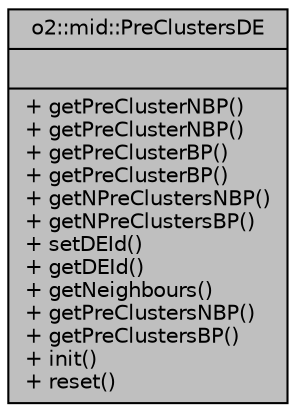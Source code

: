 digraph "o2::mid::PreClustersDE"
{
 // INTERACTIVE_SVG=YES
  bgcolor="transparent";
  edge [fontname="Helvetica",fontsize="10",labelfontname="Helvetica",labelfontsize="10"];
  node [fontname="Helvetica",fontsize="10",shape=record];
  Node1 [label="{o2::mid::PreClustersDE\n||+ getPreClusterNBP()\l+ getPreClusterNBP()\l+ getPreClusterBP()\l+ getPreClusterBP()\l+ getNPreClustersNBP()\l+ getNPreClustersBP()\l+ setDEId()\l+ getDEId()\l+ getNeighbours()\l+ getPreClustersNBP()\l+ getPreClustersBP()\l+ init()\l+ reset()\l}",height=0.2,width=0.4,color="black", fillcolor="grey75", style="filled", fontcolor="black"];
}
